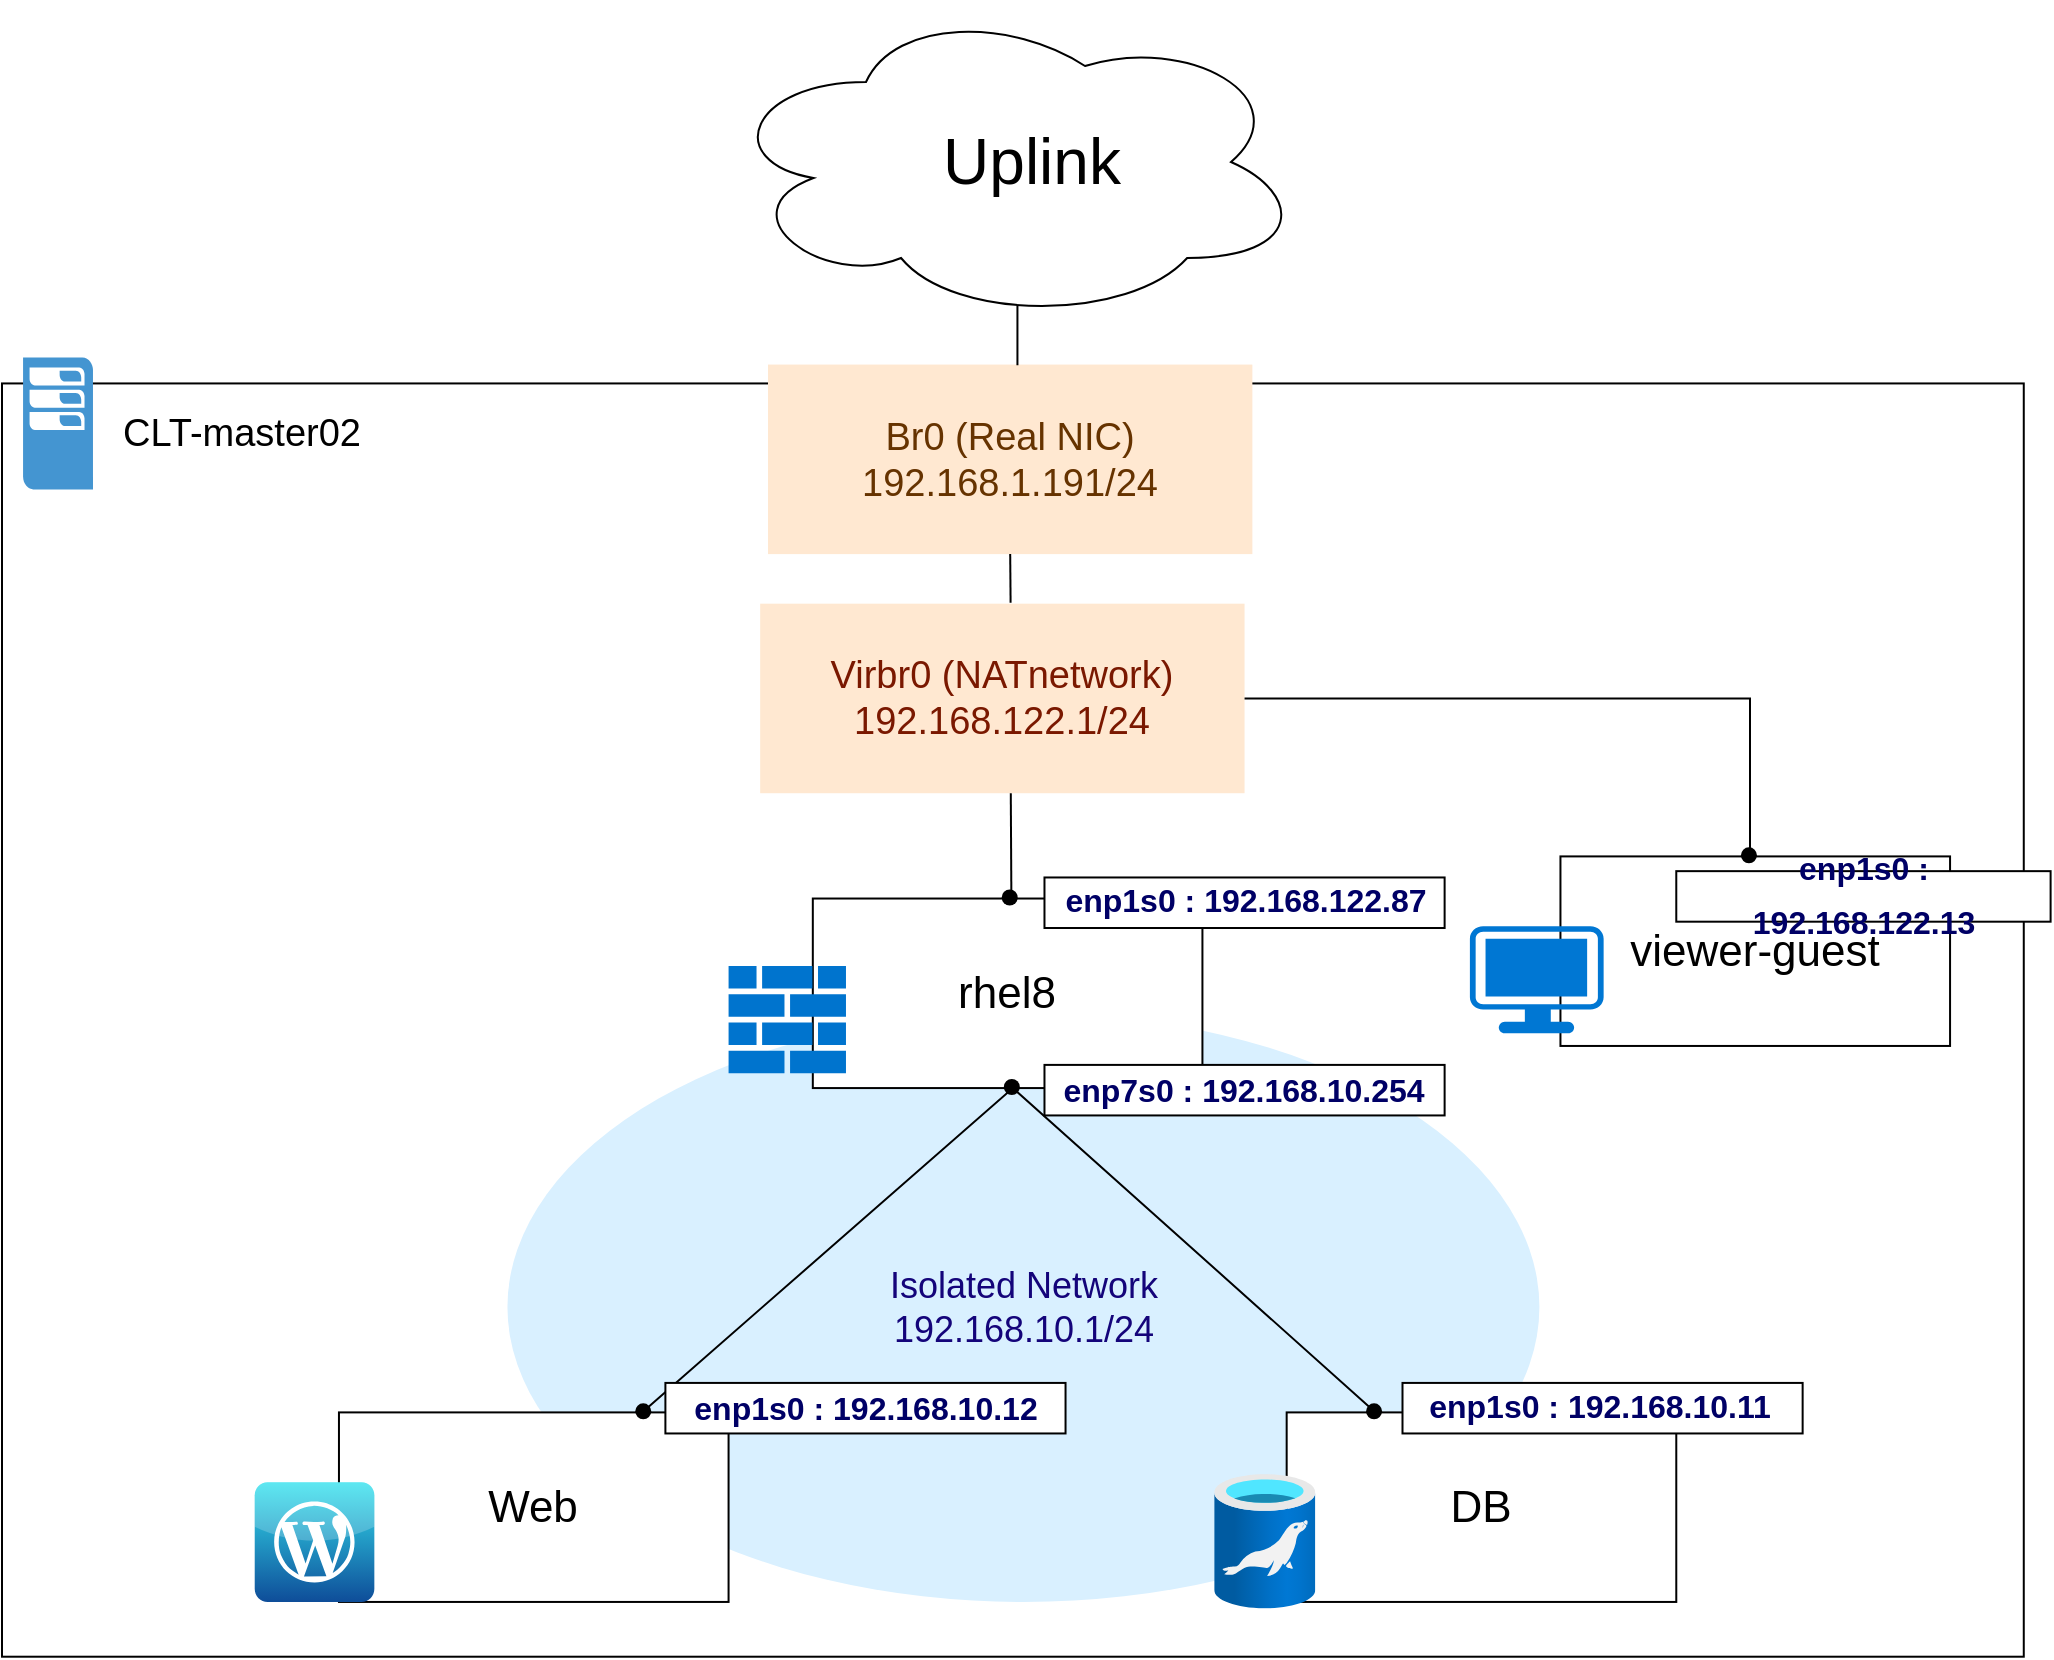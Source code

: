 <mxfile version="20.8.22" type="github">
  <diagram name="페이지-1" id="E3Nfmj0UPKqn4euKRgJr">
    <mxGraphModel dx="4417" dy="2180" grid="1" gridSize="10" guides="1" tooltips="1" connect="1" arrows="1" fold="1" page="1" pageScale="1" pageWidth="1169" pageHeight="827" math="0" shadow="0">
      <root>
        <mxCell id="0" />
        <mxCell id="1" style="locked=1;" parent="0" />
        <mxCell id="L2WEOlkkUcK68zsnNZmd-5" value="" style="group" vertex="1" connectable="0" parent="1">
          <mxGeometry x="80" y="94" width="1024.3" height="733.35" as="geometry" />
        </mxCell>
        <mxCell id="SxxazjnEcDOOSWcFCbGN-16" value="" style="group" parent="L2WEOlkkUcK68zsnNZmd-5" vertex="1" connectable="0">
          <mxGeometry y="83.725" width="1010.886" height="649.625" as="geometry" />
        </mxCell>
        <mxCell id="SxxazjnEcDOOSWcFCbGN-1" value="" style="rounded=0;whiteSpace=wrap;html=1;" parent="SxxazjnEcDOOSWcFCbGN-16" vertex="1">
          <mxGeometry y="12.993" width="1010.886" height="636.633" as="geometry" />
        </mxCell>
        <mxCell id="SxxazjnEcDOOSWcFCbGN-2" value="" style="pointerEvents=1;shadow=0;dashed=0;html=1;strokeColor=none;fillColor=#4495D1;labelPosition=center;verticalLabelPosition=bottom;verticalAlign=top;align=center;outlineConnect=0;shape=mxgraph.veeam.2d.esx_esxi;" parent="SxxazjnEcDOOSWcFCbGN-16" vertex="1">
          <mxGeometry x="10.53" width="34.96" height="66.002" as="geometry" />
        </mxCell>
        <mxCell id="SxxazjnEcDOOSWcFCbGN-3" value="&lt;font style=&quot;font-size: 19px;&quot;&gt;CLT-master02&lt;/font&gt;" style="text;html=1;strokeColor=none;fillColor=none;align=center;verticalAlign=middle;whiteSpace=wrap;rounded=0;" parent="SxxazjnEcDOOSWcFCbGN-16" vertex="1">
          <mxGeometry x="52.65" y="12.993" width="133.521" height="51.45" as="geometry" />
        </mxCell>
        <mxCell id="-dV9_7q0t6joTDBwVUFz-1" value="&lt;font color=&quot;#663300&quot;&gt;Br0 (Real NIC)&lt;br&gt;192.168.1.191/24&lt;/font&gt;" style="rounded=0;whiteSpace=wrap;html=1;fontSize=19;fontColor=#14047A;fillColor=#FFE8D1;strokeColor=none;" parent="SxxazjnEcDOOSWcFCbGN-16" vertex="1">
          <mxGeometry x="383.002" y="3.558" width="242.192" height="94.772" as="geometry" />
        </mxCell>
        <mxCell id="3lqf1oaRyAjymzeeHCCF-2" value="" style="group" parent="L2WEOlkkUcK68zsnNZmd-5" vertex="1" connectable="0">
          <mxGeometry x="252.722" y="206.841" width="515.975" height="499.131" as="geometry" />
        </mxCell>
        <mxCell id="3lqf1oaRyAjymzeeHCCF-3" value="&lt;font color=&quot;#14047a&quot; style=&quot;font-size: 18px;&quot;&gt;Isolated Network&lt;br&gt;192.168.10.1/24&lt;/font&gt;" style="ellipse;whiteSpace=wrap;html=1;fillColor=#D9F0FF;strokeColor=none;" parent="3lqf1oaRyAjymzeeHCCF-2" vertex="1">
          <mxGeometry y="204.286" width="515.975" height="294.845" as="geometry" />
        </mxCell>
        <mxCell id="3lqf1oaRyAjymzeeHCCF-4" value="&lt;font color=&quot;#7a1800&quot;&gt;Virbr0 (NATnetwork)&lt;br&gt;192.168.122.1/24&lt;/font&gt;" style="rounded=0;whiteSpace=wrap;html=1;fontSize=19;fontColor=#14047A;fillColor=#FFE8D1;strokeColor=none;" parent="3lqf1oaRyAjymzeeHCCF-2" vertex="1">
          <mxGeometry x="126.361" width="242.192" height="94.772" as="geometry" />
        </mxCell>
        <mxCell id="3lqf1oaRyAjymzeeHCCF-5" value="" style="endArrow=none;html=1;rounded=0;fontSize=22;fontColor=#7A1800;" parent="L2WEOlkkUcK68zsnNZmd-5" edge="1">
          <mxGeometry width="50" height="50" relative="1" as="geometry">
            <mxPoint x="320.057" y="611.2" as="sourcePoint" />
            <mxPoint x="686.758" y="611.2" as="targetPoint" />
            <Array as="points">
              <mxPoint x="505.445" y="449.035" />
            </Array>
          </mxGeometry>
        </mxCell>
        <mxCell id="3lqf1oaRyAjymzeeHCCF-6" value="" style="endArrow=none;html=1;rounded=0;fontSize=22;fontColor=#7A1800;exitX=0.534;exitY=0.99;exitDx=0;exitDy=0;exitPerimeter=0;" parent="L2WEOlkkUcK68zsnNZmd-5" edge="1">
          <mxGeometry width="50" height="50" relative="1" as="geometry">
            <mxPoint x="505.223" y="448.087" as="sourcePoint" />
            <mxPoint x="504.392" y="301.612" as="targetPoint" />
          </mxGeometry>
        </mxCell>
        <mxCell id="3lqf1oaRyAjymzeeHCCF-7" value="" style="endArrow=none;html=1;rounded=0;fontSize=22;fontColor=#7A1800;" parent="L2WEOlkkUcK68zsnNZmd-5" edge="1">
          <mxGeometry width="50" height="50" relative="1" as="geometry">
            <mxPoint x="873.998" y="333.203" as="sourcePoint" />
            <mxPoint x="621.276" y="254.226" as="targetPoint" />
            <Array as="points">
              <mxPoint x="873.998" y="254.226" />
            </Array>
          </mxGeometry>
        </mxCell>
        <mxCell id="3lqf1oaRyAjymzeeHCCF-8" value="" style="endArrow=none;html=1;rounded=0;fontSize=22;fontColor=#7A1800;exitX=0.517;exitY=-0.005;exitDx=0;exitDy=0;exitPerimeter=0;entryX=0.5;entryY=1;entryDx=0;entryDy=0;" parent="L2WEOlkkUcK68zsnNZmd-5" target="-dV9_7q0t6joTDBwVUFz-1" edge="1">
          <mxGeometry width="50" height="50" relative="1" as="geometry">
            <mxPoint x="504.297" y="206.367" as="sourcePoint" />
            <mxPoint x="504.392" y="175.25" as="targetPoint" />
          </mxGeometry>
        </mxCell>
        <mxCell id="3lqf1oaRyAjymzeeHCCF-9" value="&lt;font style=&quot;font-size: 22px;&quot;&gt;rhel8&lt;/font&gt;" style="rounded=0;whiteSpace=wrap;html=1;" parent="L2WEOlkkUcK68zsnNZmd-5" vertex="1">
          <mxGeometry x="405.409" y="354.263" width="194.807" height="94.772" as="geometry" />
        </mxCell>
        <mxCell id="3lqf1oaRyAjymzeeHCCF-10" value="" style="shape=image;html=1;verticalAlign=top;verticalLabelPosition=bottom;labelBackgroundColor=#ffffff;imageAspect=0;aspect=fixed;image=https://cdn1.iconfinder.com/data/icons/Futurosoft%20Icons%200.5.2/128x128/apps/redhat.png" parent="L2WEOlkkUcK68zsnNZmd-5" vertex="1">
          <mxGeometry x="363.288" y="322.673" width="62.338" height="62.338" as="geometry" />
        </mxCell>
        <mxCell id="3lqf1oaRyAjymzeeHCCF-11" value="&lt;font style=&quot;font-size: 22px;&quot;&gt;Web&lt;/font&gt;" style="rounded=0;whiteSpace=wrap;html=1;" parent="L2WEOlkkUcK68zsnNZmd-5" vertex="1">
          <mxGeometry x="168.482" y="611.2" width="194.807" height="94.772" as="geometry" />
        </mxCell>
        <mxCell id="3lqf1oaRyAjymzeeHCCF-12" value="" style="shape=image;html=1;verticalAlign=top;verticalLabelPosition=bottom;labelBackgroundColor=#ffffff;imageAspect=0;aspect=fixed;image=https://cdn1.iconfinder.com/data/icons/Futurosoft%20Icons%200.5.2/128x128/apps/redhat.png" parent="L2WEOlkkUcK68zsnNZmd-5" vertex="1">
          <mxGeometry x="126.361" y="579.609" width="62.338" height="62.338" as="geometry" />
        </mxCell>
        <mxCell id="3lqf1oaRyAjymzeeHCCF-13" value="&lt;font style=&quot;font-size: 22px;&quot;&gt;DB&lt;/font&gt;" style="rounded=0;whiteSpace=wrap;html=1;" parent="L2WEOlkkUcK68zsnNZmd-5" vertex="1">
          <mxGeometry x="642.336" y="611.2" width="194.807" height="94.772" as="geometry" />
        </mxCell>
        <mxCell id="3lqf1oaRyAjymzeeHCCF-14" value="" style="shape=image;html=1;verticalAlign=top;verticalLabelPosition=bottom;labelBackgroundColor=#ffffff;imageAspect=0;aspect=fixed;image=https://cdn1.iconfinder.com/data/icons/Futurosoft%20Icons%200.5.2/128x128/apps/redhat.png" parent="L2WEOlkkUcK68zsnNZmd-5" vertex="1">
          <mxGeometry x="600.215" y="579.609" width="62.338" height="62.338" as="geometry" />
        </mxCell>
        <mxCell id="3lqf1oaRyAjymzeeHCCF-15" value="&lt;font style=&quot;font-size: 22px;&quot;&gt;viewer-guest&lt;/font&gt;" style="rounded=0;whiteSpace=wrap;html=1;" parent="L2WEOlkkUcK68zsnNZmd-5" vertex="1">
          <mxGeometry x="779.227" y="333.203" width="194.807" height="94.772" as="geometry" />
        </mxCell>
        <mxCell id="3lqf1oaRyAjymzeeHCCF-16" value="" style="shape=image;html=1;verticalAlign=top;verticalLabelPosition=bottom;labelBackgroundColor=#ffffff;imageAspect=0;aspect=fixed;image=https://cdn1.iconfinder.com/data/icons/Futurosoft%20Icons%200.5.2/128x128/apps/redhat.png" parent="L2WEOlkkUcK68zsnNZmd-5" vertex="1">
          <mxGeometry x="737.107" y="301.612" width="62.338" height="62.338" as="geometry" />
        </mxCell>
        <mxCell id="3lqf1oaRyAjymzeeHCCF-17" value="" style="aspect=fixed;html=1;points=[];align=center;image;fontSize=12;image=img/lib/azure2/databases/Azure_Database_MariaDB_Server.svg;fontColor=#7A1800;fillColor=#FFE8D1;" parent="L2WEOlkkUcK68zsnNZmd-5" vertex="1">
          <mxGeometry x="606.112" y="641.948" width="50.544" height="67.392" as="geometry" />
        </mxCell>
        <mxCell id="3lqf1oaRyAjymzeeHCCF-18" value="" style="dashed=0;outlineConnect=0;html=1;align=center;labelPosition=center;verticalLabelPosition=bottom;verticalAlign=top;shape=mxgraph.webicons.wordpress_2;fillColor=#35E2EE;gradientColor=#0E4D99;fontSize=22;fontColor=#7A1800;" parent="L2WEOlkkUcK68zsnNZmd-5" vertex="1">
          <mxGeometry x="126.361" y="646.16" width="59.811" height="59.811" as="geometry" />
        </mxCell>
        <mxCell id="3lqf1oaRyAjymzeeHCCF-19" value="" style="sketch=0;pointerEvents=1;shadow=0;dashed=0;html=1;strokeColor=none;labelPosition=center;verticalLabelPosition=bottom;verticalAlign=top;outlineConnect=0;align=center;shape=mxgraph.office.concepts.firewall;fillColor=#0074ce;fontSize=22;fontColor=#7A1800;" parent="L2WEOlkkUcK68zsnNZmd-5" vertex="1">
          <mxGeometry x="363.288" y="387.96" width="58.695" height="53.704" as="geometry" />
        </mxCell>
        <mxCell id="3lqf1oaRyAjymzeeHCCF-20" value="" style="points=[[0.03,0.03,0],[0.5,0,0],[0.97,0.03,0],[1,0.4,0],[0.97,0.745,0],[0.5,1,0],[0.03,0.745,0],[0,0.4,0]];verticalLabelPosition=bottom;sketch=0;html=1;verticalAlign=top;aspect=fixed;align=center;pointerEvents=1;shape=mxgraph.cisco19.workstation;fillColor=#0077d3;strokeColor=none;fontSize=22;fontColor=#7A1800;" parent="L2WEOlkkUcK68zsnNZmd-5" vertex="1">
          <mxGeometry x="733.948" y="368.163" width="66.866" height="53.493" as="geometry" />
        </mxCell>
        <mxCell id="3lqf1oaRyAjymzeeHCCF-22" value="" style="rounded=0;whiteSpace=wrap;html=1;labelBorderColor=none;strokeColor=default;strokeWidth=1;fontSize=16;fontColor=#000066;fillColor=default;" parent="L2WEOlkkUcK68zsnNZmd-5" vertex="1">
          <mxGeometry x="521.24" y="437.452" width="200.072" height="25.272" as="geometry" />
        </mxCell>
        <mxCell id="3lqf1oaRyAjymzeeHCCF-23" value="" style="rounded=0;whiteSpace=wrap;html=1;labelBorderColor=none;strokeColor=default;strokeWidth=1;fontSize=16;fontColor=#000066;fillColor=default;" parent="L2WEOlkkUcK68zsnNZmd-5" vertex="1">
          <mxGeometry x="521.24" y="343.733" width="200.072" height="25.272" as="geometry" />
        </mxCell>
        <mxCell id="3lqf1oaRyAjymzeeHCCF-24" value="" style="rounded=0;whiteSpace=wrap;html=1;labelBorderColor=none;strokeColor=default;strokeWidth=1;fontSize=16;fontColor=#000066;fillColor=default;" parent="L2WEOlkkUcK68zsnNZmd-5" vertex="1">
          <mxGeometry x="331.698" y="596.458" width="200.072" height="25.272" as="geometry" />
        </mxCell>
        <mxCell id="3lqf1oaRyAjymzeeHCCF-25" value="" style="rounded=0;whiteSpace=wrap;html=1;labelBorderColor=none;strokeColor=default;strokeWidth=1;fontSize=16;fontColor=#000066;fillColor=default;" parent="L2WEOlkkUcK68zsnNZmd-5" vertex="1">
          <mxGeometry x="700.251" y="596.458" width="200.072" height="25.272" as="geometry" />
        </mxCell>
        <mxCell id="3lqf1oaRyAjymzeeHCCF-26" value="" style="rounded=0;whiteSpace=wrap;html=1;labelBorderColor=none;strokeColor=default;strokeWidth=1;fontSize=16;fontColor=#000066;fillColor=default;" parent="L2WEOlkkUcK68zsnNZmd-5" vertex="1">
          <mxGeometry x="837.14" y="340.574" width="187.16" height="25.272" as="geometry" />
        </mxCell>
        <mxCell id="3lqf1oaRyAjymzeeHCCF-27" value="&lt;font color=&quot;#000066&quot; style=&quot;font-size: 16px;&quot;&gt;&lt;b&gt;enp7s0 : 192.168.10.254&lt;/b&gt;&lt;/font&gt;" style="text;html=1;strokeColor=none;fillColor=none;align=center;verticalAlign=middle;whiteSpace=wrap;rounded=0;fontSize=22;fontColor=#7A1800;labelBorderColor=none;" parent="L2WEOlkkUcK68zsnNZmd-5" vertex="1">
          <mxGeometry x="521.24" y="433.24" width="200.072" height="31.591" as="geometry" />
        </mxCell>
        <mxCell id="3lqf1oaRyAjymzeeHCCF-28" value="&lt;font color=&quot;#000066&quot; style=&quot;font-size: 16px;&quot;&gt;&lt;b&gt;enp1s0 : 192.168.10.12&lt;/b&gt;&lt;/font&gt;" style="text;html=1;strokeColor=none;fillColor=none;align=center;verticalAlign=middle;whiteSpace=wrap;rounded=0;fontSize=22;fontColor=#7A1800;" parent="L2WEOlkkUcK68zsnNZmd-5" vertex="1">
          <mxGeometry x="331.698" y="592.245" width="200.072" height="31.591" as="geometry" />
        </mxCell>
        <mxCell id="3lqf1oaRyAjymzeeHCCF-29" value="&lt;font color=&quot;#000066&quot; style=&quot;font-size: 16px;&quot;&gt;&lt;b&gt;enp1s0 : 192.168.10.11&lt;/b&gt;&lt;/font&gt;" style="text;html=1;strokeColor=none;fillColor=none;align=center;verticalAlign=middle;whiteSpace=wrap;rounded=0;fontSize=22;fontColor=#7A1800;" parent="L2WEOlkkUcK68zsnNZmd-5" vertex="1">
          <mxGeometry x="699.198" y="591.192" width="200.072" height="31.591" as="geometry" />
        </mxCell>
        <mxCell id="3lqf1oaRyAjymzeeHCCF-30" value="" style="shape=waypoint;sketch=0;fillStyle=solid;size=6;pointerEvents=1;points=[];fillColor=#021926;resizable=0;rotatable=0;perimeter=centerPerimeter;snapToPoint=1;rounded=0;labelBorderColor=none;strokeColor=default;strokeWidth=2;fontSize=16;fontColor=#000066;" parent="L2WEOlkkUcK68zsnNZmd-5" vertex="1">
          <mxGeometry x="494.914" y="438.505" width="20" height="20" as="geometry" />
        </mxCell>
        <mxCell id="3lqf1oaRyAjymzeeHCCF-31" value="" style="shape=waypoint;sketch=0;fillStyle=solid;size=6;pointerEvents=1;points=[];fillColor=#021926;resizable=0;rotatable=0;perimeter=centerPerimeter;snapToPoint=1;rounded=0;labelBorderColor=none;strokeColor=default;strokeWidth=2;fontSize=16;fontColor=#000066;" parent="L2WEOlkkUcK68zsnNZmd-5" vertex="1">
          <mxGeometry x="493.861" y="343.733" width="20" height="20" as="geometry" />
        </mxCell>
        <mxCell id="3lqf1oaRyAjymzeeHCCF-32" value="" style="shape=waypoint;sketch=0;fillStyle=solid;size=6;pointerEvents=1;points=[];fillColor=none;resizable=0;rotatable=0;perimeter=centerPerimeter;snapToPoint=1;rounded=0;labelBorderColor=none;strokeColor=default;strokeWidth=2;fontSize=16;fontColor=#000066;" parent="L2WEOlkkUcK68zsnNZmd-5" vertex="1">
          <mxGeometry x="310.638" y="600.67" width="20" height="20" as="geometry" />
        </mxCell>
        <mxCell id="3lqf1oaRyAjymzeeHCCF-33" value="" style="shape=waypoint;sketch=0;fillStyle=solid;size=6;pointerEvents=1;points=[];fillColor=none;resizable=0;rotatable=0;perimeter=centerPerimeter;snapToPoint=1;rounded=0;labelBorderColor=none;strokeColor=default;strokeWidth=2;fontSize=16;fontColor=#000066;" parent="L2WEOlkkUcK68zsnNZmd-5" vertex="1">
          <mxGeometry x="676.032" y="600.67" width="20" height="20" as="geometry" />
        </mxCell>
        <mxCell id="3lqf1oaRyAjymzeeHCCF-34" value="" style="shape=waypoint;sketch=0;fillStyle=solid;size=6;pointerEvents=1;points=[];fillColor=#021926;resizable=0;rotatable=0;perimeter=centerPerimeter;snapToPoint=1;rounded=0;labelBorderColor=none;strokeColor=default;strokeWidth=2;fontSize=16;fontColor=#000066;" parent="L2WEOlkkUcK68zsnNZmd-5" vertex="1">
          <mxGeometry x="863.468" y="322.673" width="20" height="20" as="geometry" />
        </mxCell>
        <mxCell id="3lqf1oaRyAjymzeeHCCF-35" value="&lt;font color=&quot;#000066&quot; style=&quot;font-size: 16px;&quot;&gt;&lt;b&gt;enp1s0 : 192.168.122.13&lt;/b&gt;&lt;/font&gt;" style="text;html=1;strokeColor=none;fillColor=none;align=center;verticalAlign=middle;whiteSpace=wrap;rounded=0;fontSize=22;fontColor=#7A1800;" parent="L2WEOlkkUcK68zsnNZmd-5" vertex="1">
          <mxGeometry x="842.98" y="335.309" width="175.577" height="31.591" as="geometry" />
        </mxCell>
        <mxCell id="3lqf1oaRyAjymzeeHCCF-36" value="&lt;font color=&quot;#000066&quot; style=&quot;font-size: 16px;&quot;&gt;&lt;b&gt;enp1s0 : 192.168.122.87&lt;/b&gt;&lt;/font&gt;" style="text;html=1;strokeColor=none;fillColor=none;align=center;verticalAlign=middle;whiteSpace=wrap;rounded=0;fontSize=22;fontColor=#7A1800;labelBorderColor=none;" parent="L2WEOlkkUcK68zsnNZmd-5" vertex="1">
          <mxGeometry x="522.293" y="338.468" width="200.072" height="31.591" as="geometry" />
        </mxCell>
        <mxCell id="-dV9_7q0t6joTDBwVUFz-3" value="" style="endArrow=none;html=1;rounded=0;exitX=0.515;exitY=0.004;exitDx=0;exitDy=0;exitPerimeter=0;" parent="L2WEOlkkUcK68zsnNZmd-5" source="-dV9_7q0t6joTDBwVUFz-1" edge="1">
          <mxGeometry width="50" height="50" relative="1" as="geometry">
            <mxPoint x="507.697" y="83.725" as="sourcePoint" />
            <mxPoint x="507.697" as="targetPoint" />
          </mxGeometry>
        </mxCell>
        <mxCell id="L2WEOlkkUcK68zsnNZmd-2" value="제목 없는 레이어" style="" parent="0" />
        <mxCell id="L2WEOlkkUcK68zsnNZmd-3" value="" style="ellipse;shape=cloud;whiteSpace=wrap;html=1;" vertex="1" parent="L2WEOlkkUcK68zsnNZmd-2">
          <mxGeometry x="439" width="292" height="160" as="geometry" />
        </mxCell>
        <mxCell id="L2WEOlkkUcK68zsnNZmd-4" value="&lt;font style=&quot;font-size: 32px;&quot;&gt;Uplink&lt;/font&gt;" style="text;html=1;strokeColor=none;fillColor=none;align=center;verticalAlign=middle;whiteSpace=wrap;rounded=0;" vertex="1" parent="L2WEOlkkUcK68zsnNZmd-2">
          <mxGeometry x="490" y="50" width="210" height="60" as="geometry" />
        </mxCell>
      </root>
    </mxGraphModel>
  </diagram>
</mxfile>
